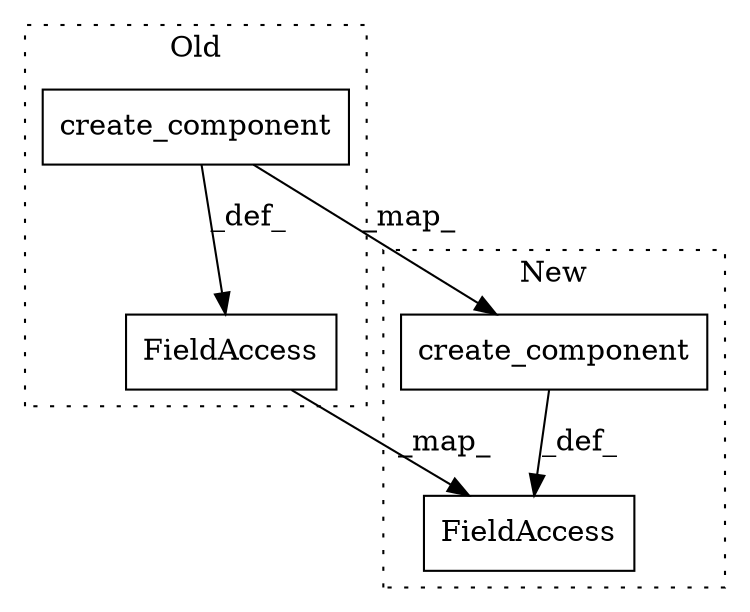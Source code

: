 digraph G {
subgraph cluster0 {
1 [label="create_component" a="32" s="3467,3497" l="17,1" shape="box"];
3 [label="FieldAccess" a="22" s="3429" l="19" shape="box"];
label = "Old";
style="dotted";
}
subgraph cluster1 {
2 [label="create_component" a="32" s="1383,1420" l="17,1" shape="box"];
4 [label="FieldAccess" a="22" s="1359" l="18" shape="box"];
label = "New";
style="dotted";
}
1 -> 3 [label="_def_"];
1 -> 2 [label="_map_"];
2 -> 4 [label="_def_"];
3 -> 4 [label="_map_"];
}